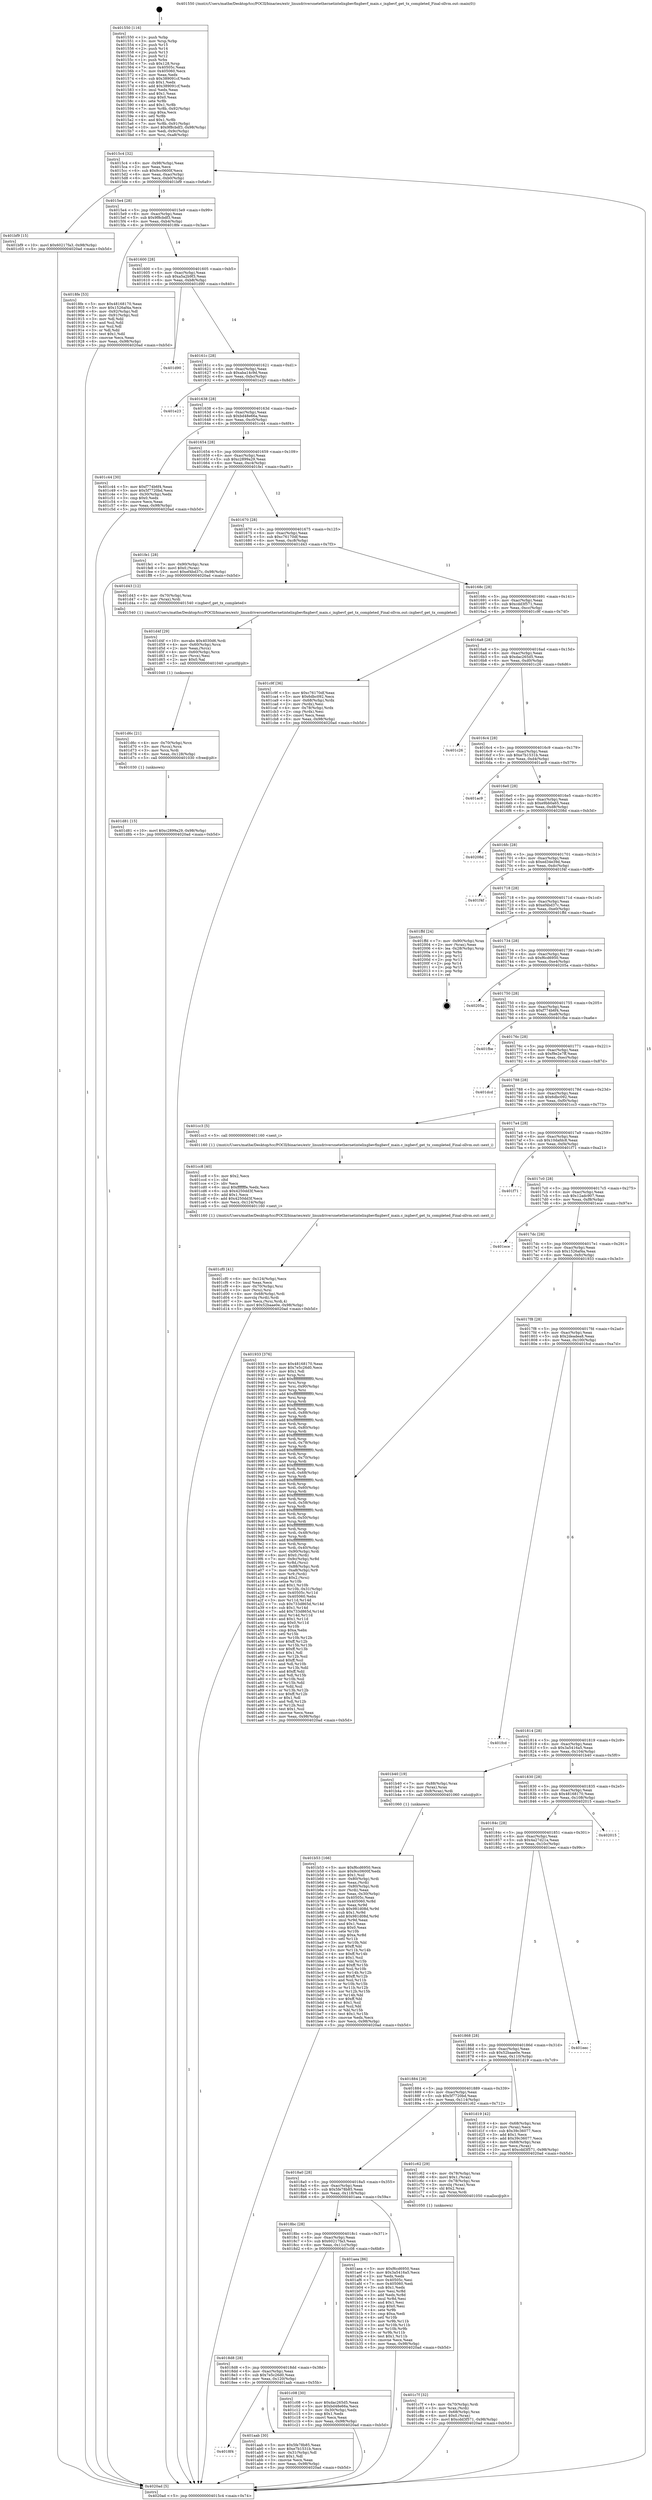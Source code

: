 digraph "0x401550" {
  label = "0x401550 (/mnt/c/Users/mathe/Desktop/tcc/POCII/binaries/extr_linuxdriversnetethernetintelixgbevfixgbevf_main.c_ixgbevf_get_tx_completed_Final-ollvm.out::main(0))"
  labelloc = "t"
  node[shape=record]

  Entry [label="",width=0.3,height=0.3,shape=circle,fillcolor=black,style=filled]
  "0x4015c4" [label="{
     0x4015c4 [32]\l
     | [instrs]\l
     &nbsp;&nbsp;0x4015c4 \<+6\>: mov -0x98(%rbp),%eax\l
     &nbsp;&nbsp;0x4015ca \<+2\>: mov %eax,%ecx\l
     &nbsp;&nbsp;0x4015cc \<+6\>: sub $0x9cc0600f,%ecx\l
     &nbsp;&nbsp;0x4015d2 \<+6\>: mov %eax,-0xac(%rbp)\l
     &nbsp;&nbsp;0x4015d8 \<+6\>: mov %ecx,-0xb0(%rbp)\l
     &nbsp;&nbsp;0x4015de \<+6\>: je 0000000000401bf9 \<main+0x6a9\>\l
  }"]
  "0x401bf9" [label="{
     0x401bf9 [15]\l
     | [instrs]\l
     &nbsp;&nbsp;0x401bf9 \<+10\>: movl $0x60217fa3,-0x98(%rbp)\l
     &nbsp;&nbsp;0x401c03 \<+5\>: jmp 00000000004020ad \<main+0xb5d\>\l
  }"]
  "0x4015e4" [label="{
     0x4015e4 [28]\l
     | [instrs]\l
     &nbsp;&nbsp;0x4015e4 \<+5\>: jmp 00000000004015e9 \<main+0x99\>\l
     &nbsp;&nbsp;0x4015e9 \<+6\>: mov -0xac(%rbp),%eax\l
     &nbsp;&nbsp;0x4015ef \<+5\>: sub $0x9f8cbdf3,%eax\l
     &nbsp;&nbsp;0x4015f4 \<+6\>: mov %eax,-0xb4(%rbp)\l
     &nbsp;&nbsp;0x4015fa \<+6\>: je 00000000004018fe \<main+0x3ae\>\l
  }"]
  Exit [label="",width=0.3,height=0.3,shape=circle,fillcolor=black,style=filled,peripheries=2]
  "0x4018fe" [label="{
     0x4018fe [53]\l
     | [instrs]\l
     &nbsp;&nbsp;0x4018fe \<+5\>: mov $0x48168170,%eax\l
     &nbsp;&nbsp;0x401903 \<+5\>: mov $0x1526af4a,%ecx\l
     &nbsp;&nbsp;0x401908 \<+6\>: mov -0x92(%rbp),%dl\l
     &nbsp;&nbsp;0x40190e \<+7\>: mov -0x91(%rbp),%sil\l
     &nbsp;&nbsp;0x401915 \<+3\>: mov %dl,%dil\l
     &nbsp;&nbsp;0x401918 \<+3\>: and %sil,%dil\l
     &nbsp;&nbsp;0x40191b \<+3\>: xor %sil,%dl\l
     &nbsp;&nbsp;0x40191e \<+3\>: or %dl,%dil\l
     &nbsp;&nbsp;0x401921 \<+4\>: test $0x1,%dil\l
     &nbsp;&nbsp;0x401925 \<+3\>: cmovne %ecx,%eax\l
     &nbsp;&nbsp;0x401928 \<+6\>: mov %eax,-0x98(%rbp)\l
     &nbsp;&nbsp;0x40192e \<+5\>: jmp 00000000004020ad \<main+0xb5d\>\l
  }"]
  "0x401600" [label="{
     0x401600 [28]\l
     | [instrs]\l
     &nbsp;&nbsp;0x401600 \<+5\>: jmp 0000000000401605 \<main+0xb5\>\l
     &nbsp;&nbsp;0x401605 \<+6\>: mov -0xac(%rbp),%eax\l
     &nbsp;&nbsp;0x40160b \<+5\>: sub $0xa5a2b9f3,%eax\l
     &nbsp;&nbsp;0x401610 \<+6\>: mov %eax,-0xb8(%rbp)\l
     &nbsp;&nbsp;0x401616 \<+6\>: je 0000000000401d90 \<main+0x840\>\l
  }"]
  "0x4020ad" [label="{
     0x4020ad [5]\l
     | [instrs]\l
     &nbsp;&nbsp;0x4020ad \<+5\>: jmp 00000000004015c4 \<main+0x74\>\l
  }"]
  "0x401550" [label="{
     0x401550 [116]\l
     | [instrs]\l
     &nbsp;&nbsp;0x401550 \<+1\>: push %rbp\l
     &nbsp;&nbsp;0x401551 \<+3\>: mov %rsp,%rbp\l
     &nbsp;&nbsp;0x401554 \<+2\>: push %r15\l
     &nbsp;&nbsp;0x401556 \<+2\>: push %r14\l
     &nbsp;&nbsp;0x401558 \<+2\>: push %r13\l
     &nbsp;&nbsp;0x40155a \<+2\>: push %r12\l
     &nbsp;&nbsp;0x40155c \<+1\>: push %rbx\l
     &nbsp;&nbsp;0x40155d \<+7\>: sub $0x128,%rsp\l
     &nbsp;&nbsp;0x401564 \<+7\>: mov 0x40505c,%eax\l
     &nbsp;&nbsp;0x40156b \<+7\>: mov 0x405060,%ecx\l
     &nbsp;&nbsp;0x401572 \<+2\>: mov %eax,%edx\l
     &nbsp;&nbsp;0x401574 \<+6\>: sub $0x389091cf,%edx\l
     &nbsp;&nbsp;0x40157a \<+3\>: sub $0x1,%edx\l
     &nbsp;&nbsp;0x40157d \<+6\>: add $0x389091cf,%edx\l
     &nbsp;&nbsp;0x401583 \<+3\>: imul %edx,%eax\l
     &nbsp;&nbsp;0x401586 \<+3\>: and $0x1,%eax\l
     &nbsp;&nbsp;0x401589 \<+3\>: cmp $0x0,%eax\l
     &nbsp;&nbsp;0x40158c \<+4\>: sete %r8b\l
     &nbsp;&nbsp;0x401590 \<+4\>: and $0x1,%r8b\l
     &nbsp;&nbsp;0x401594 \<+7\>: mov %r8b,-0x92(%rbp)\l
     &nbsp;&nbsp;0x40159b \<+3\>: cmp $0xa,%ecx\l
     &nbsp;&nbsp;0x40159e \<+4\>: setl %r8b\l
     &nbsp;&nbsp;0x4015a2 \<+4\>: and $0x1,%r8b\l
     &nbsp;&nbsp;0x4015a6 \<+7\>: mov %r8b,-0x91(%rbp)\l
     &nbsp;&nbsp;0x4015ad \<+10\>: movl $0x9f8cbdf3,-0x98(%rbp)\l
     &nbsp;&nbsp;0x4015b7 \<+6\>: mov %edi,-0x9c(%rbp)\l
     &nbsp;&nbsp;0x4015bd \<+7\>: mov %rsi,-0xa8(%rbp)\l
  }"]
  "0x401d81" [label="{
     0x401d81 [15]\l
     | [instrs]\l
     &nbsp;&nbsp;0x401d81 \<+10\>: movl $0xc2899a29,-0x98(%rbp)\l
     &nbsp;&nbsp;0x401d8b \<+5\>: jmp 00000000004020ad \<main+0xb5d\>\l
  }"]
  "0x401d90" [label="{
     0x401d90\l
  }", style=dashed]
  "0x40161c" [label="{
     0x40161c [28]\l
     | [instrs]\l
     &nbsp;&nbsp;0x40161c \<+5\>: jmp 0000000000401621 \<main+0xd1\>\l
     &nbsp;&nbsp;0x401621 \<+6\>: mov -0xac(%rbp),%eax\l
     &nbsp;&nbsp;0x401627 \<+5\>: sub $0xaba14c9d,%eax\l
     &nbsp;&nbsp;0x40162c \<+6\>: mov %eax,-0xbc(%rbp)\l
     &nbsp;&nbsp;0x401632 \<+6\>: je 0000000000401e23 \<main+0x8d3\>\l
  }"]
  "0x401d6c" [label="{
     0x401d6c [21]\l
     | [instrs]\l
     &nbsp;&nbsp;0x401d6c \<+4\>: mov -0x70(%rbp),%rcx\l
     &nbsp;&nbsp;0x401d70 \<+3\>: mov (%rcx),%rcx\l
     &nbsp;&nbsp;0x401d73 \<+3\>: mov %rcx,%rdi\l
     &nbsp;&nbsp;0x401d76 \<+6\>: mov %eax,-0x128(%rbp)\l
     &nbsp;&nbsp;0x401d7c \<+5\>: call 0000000000401030 \<free@plt\>\l
     | [calls]\l
     &nbsp;&nbsp;0x401030 \{1\} (unknown)\l
  }"]
  "0x401e23" [label="{
     0x401e23\l
  }", style=dashed]
  "0x401638" [label="{
     0x401638 [28]\l
     | [instrs]\l
     &nbsp;&nbsp;0x401638 \<+5\>: jmp 000000000040163d \<main+0xed\>\l
     &nbsp;&nbsp;0x40163d \<+6\>: mov -0xac(%rbp),%eax\l
     &nbsp;&nbsp;0x401643 \<+5\>: sub $0xbd48e66a,%eax\l
     &nbsp;&nbsp;0x401648 \<+6\>: mov %eax,-0xc0(%rbp)\l
     &nbsp;&nbsp;0x40164e \<+6\>: je 0000000000401c44 \<main+0x6f4\>\l
  }"]
  "0x401d4f" [label="{
     0x401d4f [29]\l
     | [instrs]\l
     &nbsp;&nbsp;0x401d4f \<+10\>: movabs $0x4030d6,%rdi\l
     &nbsp;&nbsp;0x401d59 \<+4\>: mov -0x60(%rbp),%rcx\l
     &nbsp;&nbsp;0x401d5d \<+2\>: mov %eax,(%rcx)\l
     &nbsp;&nbsp;0x401d5f \<+4\>: mov -0x60(%rbp),%rcx\l
     &nbsp;&nbsp;0x401d63 \<+2\>: mov (%rcx),%esi\l
     &nbsp;&nbsp;0x401d65 \<+2\>: mov $0x0,%al\l
     &nbsp;&nbsp;0x401d67 \<+5\>: call 0000000000401040 \<printf@plt\>\l
     | [calls]\l
     &nbsp;&nbsp;0x401040 \{1\} (unknown)\l
  }"]
  "0x401c44" [label="{
     0x401c44 [30]\l
     | [instrs]\l
     &nbsp;&nbsp;0x401c44 \<+5\>: mov $0xf774b6f4,%eax\l
     &nbsp;&nbsp;0x401c49 \<+5\>: mov $0x5f7720bd,%ecx\l
     &nbsp;&nbsp;0x401c4e \<+3\>: mov -0x30(%rbp),%edx\l
     &nbsp;&nbsp;0x401c51 \<+3\>: cmp $0x0,%edx\l
     &nbsp;&nbsp;0x401c54 \<+3\>: cmove %ecx,%eax\l
     &nbsp;&nbsp;0x401c57 \<+6\>: mov %eax,-0x98(%rbp)\l
     &nbsp;&nbsp;0x401c5d \<+5\>: jmp 00000000004020ad \<main+0xb5d\>\l
  }"]
  "0x401654" [label="{
     0x401654 [28]\l
     | [instrs]\l
     &nbsp;&nbsp;0x401654 \<+5\>: jmp 0000000000401659 \<main+0x109\>\l
     &nbsp;&nbsp;0x401659 \<+6\>: mov -0xac(%rbp),%eax\l
     &nbsp;&nbsp;0x40165f \<+5\>: sub $0xc2899a29,%eax\l
     &nbsp;&nbsp;0x401664 \<+6\>: mov %eax,-0xc4(%rbp)\l
     &nbsp;&nbsp;0x40166a \<+6\>: je 0000000000401fe1 \<main+0xa91\>\l
  }"]
  "0x401cf0" [label="{
     0x401cf0 [41]\l
     | [instrs]\l
     &nbsp;&nbsp;0x401cf0 \<+6\>: mov -0x124(%rbp),%ecx\l
     &nbsp;&nbsp;0x401cf6 \<+3\>: imul %eax,%ecx\l
     &nbsp;&nbsp;0x401cf9 \<+4\>: mov -0x70(%rbp),%rsi\l
     &nbsp;&nbsp;0x401cfd \<+3\>: mov (%rsi),%rsi\l
     &nbsp;&nbsp;0x401d00 \<+4\>: mov -0x68(%rbp),%rdi\l
     &nbsp;&nbsp;0x401d04 \<+3\>: movslq (%rdi),%rdi\l
     &nbsp;&nbsp;0x401d07 \<+3\>: mov %ecx,(%rsi,%rdi,4)\l
     &nbsp;&nbsp;0x401d0a \<+10\>: movl $0x52baae0e,-0x98(%rbp)\l
     &nbsp;&nbsp;0x401d14 \<+5\>: jmp 00000000004020ad \<main+0xb5d\>\l
  }"]
  "0x401fe1" [label="{
     0x401fe1 [28]\l
     | [instrs]\l
     &nbsp;&nbsp;0x401fe1 \<+7\>: mov -0x90(%rbp),%rax\l
     &nbsp;&nbsp;0x401fe8 \<+6\>: movl $0x0,(%rax)\l
     &nbsp;&nbsp;0x401fee \<+10\>: movl $0xef4bd37c,-0x98(%rbp)\l
     &nbsp;&nbsp;0x401ff8 \<+5\>: jmp 00000000004020ad \<main+0xb5d\>\l
  }"]
  "0x401670" [label="{
     0x401670 [28]\l
     | [instrs]\l
     &nbsp;&nbsp;0x401670 \<+5\>: jmp 0000000000401675 \<main+0x125\>\l
     &nbsp;&nbsp;0x401675 \<+6\>: mov -0xac(%rbp),%eax\l
     &nbsp;&nbsp;0x40167b \<+5\>: sub $0xc76170df,%eax\l
     &nbsp;&nbsp;0x401680 \<+6\>: mov %eax,-0xc8(%rbp)\l
     &nbsp;&nbsp;0x401686 \<+6\>: je 0000000000401d43 \<main+0x7f3\>\l
  }"]
  "0x401cc8" [label="{
     0x401cc8 [40]\l
     | [instrs]\l
     &nbsp;&nbsp;0x401cc8 \<+5\>: mov $0x2,%ecx\l
     &nbsp;&nbsp;0x401ccd \<+1\>: cltd\l
     &nbsp;&nbsp;0x401cce \<+2\>: idiv %ecx\l
     &nbsp;&nbsp;0x401cd0 \<+6\>: imul $0xfffffffe,%edx,%ecx\l
     &nbsp;&nbsp;0x401cd6 \<+6\>: sub $0x4250dd3f,%ecx\l
     &nbsp;&nbsp;0x401cdc \<+3\>: add $0x1,%ecx\l
     &nbsp;&nbsp;0x401cdf \<+6\>: add $0x4250dd3f,%ecx\l
     &nbsp;&nbsp;0x401ce5 \<+6\>: mov %ecx,-0x124(%rbp)\l
     &nbsp;&nbsp;0x401ceb \<+5\>: call 0000000000401160 \<next_i\>\l
     | [calls]\l
     &nbsp;&nbsp;0x401160 \{1\} (/mnt/c/Users/mathe/Desktop/tcc/POCII/binaries/extr_linuxdriversnetethernetintelixgbevfixgbevf_main.c_ixgbevf_get_tx_completed_Final-ollvm.out::next_i)\l
  }"]
  "0x401d43" [label="{
     0x401d43 [12]\l
     | [instrs]\l
     &nbsp;&nbsp;0x401d43 \<+4\>: mov -0x70(%rbp),%rax\l
     &nbsp;&nbsp;0x401d47 \<+3\>: mov (%rax),%rdi\l
     &nbsp;&nbsp;0x401d4a \<+5\>: call 0000000000401540 \<ixgbevf_get_tx_completed\>\l
     | [calls]\l
     &nbsp;&nbsp;0x401540 \{1\} (/mnt/c/Users/mathe/Desktop/tcc/POCII/binaries/extr_linuxdriversnetethernetintelixgbevfixgbevf_main.c_ixgbevf_get_tx_completed_Final-ollvm.out::ixgbevf_get_tx_completed)\l
  }"]
  "0x40168c" [label="{
     0x40168c [28]\l
     | [instrs]\l
     &nbsp;&nbsp;0x40168c \<+5\>: jmp 0000000000401691 \<main+0x141\>\l
     &nbsp;&nbsp;0x401691 \<+6\>: mov -0xac(%rbp),%eax\l
     &nbsp;&nbsp;0x401697 \<+5\>: sub $0xcdd3f571,%eax\l
     &nbsp;&nbsp;0x40169c \<+6\>: mov %eax,-0xcc(%rbp)\l
     &nbsp;&nbsp;0x4016a2 \<+6\>: je 0000000000401c9f \<main+0x74f\>\l
  }"]
  "0x401c7f" [label="{
     0x401c7f [32]\l
     | [instrs]\l
     &nbsp;&nbsp;0x401c7f \<+4\>: mov -0x70(%rbp),%rdi\l
     &nbsp;&nbsp;0x401c83 \<+3\>: mov %rax,(%rdi)\l
     &nbsp;&nbsp;0x401c86 \<+4\>: mov -0x68(%rbp),%rax\l
     &nbsp;&nbsp;0x401c8a \<+6\>: movl $0x0,(%rax)\l
     &nbsp;&nbsp;0x401c90 \<+10\>: movl $0xcdd3f571,-0x98(%rbp)\l
     &nbsp;&nbsp;0x401c9a \<+5\>: jmp 00000000004020ad \<main+0xb5d\>\l
  }"]
  "0x401c9f" [label="{
     0x401c9f [36]\l
     | [instrs]\l
     &nbsp;&nbsp;0x401c9f \<+5\>: mov $0xc76170df,%eax\l
     &nbsp;&nbsp;0x401ca4 \<+5\>: mov $0x6dbc092,%ecx\l
     &nbsp;&nbsp;0x401ca9 \<+4\>: mov -0x68(%rbp),%rdx\l
     &nbsp;&nbsp;0x401cad \<+2\>: mov (%rdx),%esi\l
     &nbsp;&nbsp;0x401caf \<+4\>: mov -0x78(%rbp),%rdx\l
     &nbsp;&nbsp;0x401cb3 \<+2\>: cmp (%rdx),%esi\l
     &nbsp;&nbsp;0x401cb5 \<+3\>: cmovl %ecx,%eax\l
     &nbsp;&nbsp;0x401cb8 \<+6\>: mov %eax,-0x98(%rbp)\l
     &nbsp;&nbsp;0x401cbe \<+5\>: jmp 00000000004020ad \<main+0xb5d\>\l
  }"]
  "0x4016a8" [label="{
     0x4016a8 [28]\l
     | [instrs]\l
     &nbsp;&nbsp;0x4016a8 \<+5\>: jmp 00000000004016ad \<main+0x15d\>\l
     &nbsp;&nbsp;0x4016ad \<+6\>: mov -0xac(%rbp),%eax\l
     &nbsp;&nbsp;0x4016b3 \<+5\>: sub $0xdac265d5,%eax\l
     &nbsp;&nbsp;0x4016b8 \<+6\>: mov %eax,-0xd0(%rbp)\l
     &nbsp;&nbsp;0x4016be \<+6\>: je 0000000000401c26 \<main+0x6d6\>\l
  }"]
  "0x401b53" [label="{
     0x401b53 [166]\l
     | [instrs]\l
     &nbsp;&nbsp;0x401b53 \<+5\>: mov $0xf6cd6950,%ecx\l
     &nbsp;&nbsp;0x401b58 \<+5\>: mov $0x9cc0600f,%edx\l
     &nbsp;&nbsp;0x401b5d \<+3\>: mov $0x1,%sil\l
     &nbsp;&nbsp;0x401b60 \<+4\>: mov -0x80(%rbp),%rdi\l
     &nbsp;&nbsp;0x401b64 \<+2\>: mov %eax,(%rdi)\l
     &nbsp;&nbsp;0x401b66 \<+4\>: mov -0x80(%rbp),%rdi\l
     &nbsp;&nbsp;0x401b6a \<+2\>: mov (%rdi),%eax\l
     &nbsp;&nbsp;0x401b6c \<+3\>: mov %eax,-0x30(%rbp)\l
     &nbsp;&nbsp;0x401b6f \<+7\>: mov 0x40505c,%eax\l
     &nbsp;&nbsp;0x401b76 \<+8\>: mov 0x405060,%r8d\l
     &nbsp;&nbsp;0x401b7e \<+3\>: mov %eax,%r9d\l
     &nbsp;&nbsp;0x401b81 \<+7\>: sub $0x981d08d,%r9d\l
     &nbsp;&nbsp;0x401b88 \<+4\>: sub $0x1,%r9d\l
     &nbsp;&nbsp;0x401b8c \<+7\>: add $0x981d08d,%r9d\l
     &nbsp;&nbsp;0x401b93 \<+4\>: imul %r9d,%eax\l
     &nbsp;&nbsp;0x401b97 \<+3\>: and $0x1,%eax\l
     &nbsp;&nbsp;0x401b9a \<+3\>: cmp $0x0,%eax\l
     &nbsp;&nbsp;0x401b9d \<+4\>: sete %r10b\l
     &nbsp;&nbsp;0x401ba1 \<+4\>: cmp $0xa,%r8d\l
     &nbsp;&nbsp;0x401ba5 \<+4\>: setl %r11b\l
     &nbsp;&nbsp;0x401ba9 \<+3\>: mov %r10b,%bl\l
     &nbsp;&nbsp;0x401bac \<+3\>: xor $0xff,%bl\l
     &nbsp;&nbsp;0x401baf \<+3\>: mov %r11b,%r14b\l
     &nbsp;&nbsp;0x401bb2 \<+4\>: xor $0xff,%r14b\l
     &nbsp;&nbsp;0x401bb6 \<+4\>: xor $0x1,%sil\l
     &nbsp;&nbsp;0x401bba \<+3\>: mov %bl,%r15b\l
     &nbsp;&nbsp;0x401bbd \<+4\>: and $0xff,%r15b\l
     &nbsp;&nbsp;0x401bc1 \<+3\>: and %sil,%r10b\l
     &nbsp;&nbsp;0x401bc4 \<+3\>: mov %r14b,%r12b\l
     &nbsp;&nbsp;0x401bc7 \<+4\>: and $0xff,%r12b\l
     &nbsp;&nbsp;0x401bcb \<+3\>: and %sil,%r11b\l
     &nbsp;&nbsp;0x401bce \<+3\>: or %r10b,%r15b\l
     &nbsp;&nbsp;0x401bd1 \<+3\>: or %r11b,%r12b\l
     &nbsp;&nbsp;0x401bd4 \<+3\>: xor %r12b,%r15b\l
     &nbsp;&nbsp;0x401bd7 \<+3\>: or %r14b,%bl\l
     &nbsp;&nbsp;0x401bda \<+3\>: xor $0xff,%bl\l
     &nbsp;&nbsp;0x401bdd \<+4\>: or $0x1,%sil\l
     &nbsp;&nbsp;0x401be1 \<+3\>: and %sil,%bl\l
     &nbsp;&nbsp;0x401be4 \<+3\>: or %bl,%r15b\l
     &nbsp;&nbsp;0x401be7 \<+4\>: test $0x1,%r15b\l
     &nbsp;&nbsp;0x401beb \<+3\>: cmovne %edx,%ecx\l
     &nbsp;&nbsp;0x401bee \<+6\>: mov %ecx,-0x98(%rbp)\l
     &nbsp;&nbsp;0x401bf4 \<+5\>: jmp 00000000004020ad \<main+0xb5d\>\l
  }"]
  "0x401c26" [label="{
     0x401c26\l
  }", style=dashed]
  "0x4016c4" [label="{
     0x4016c4 [28]\l
     | [instrs]\l
     &nbsp;&nbsp;0x4016c4 \<+5\>: jmp 00000000004016c9 \<main+0x179\>\l
     &nbsp;&nbsp;0x4016c9 \<+6\>: mov -0xac(%rbp),%eax\l
     &nbsp;&nbsp;0x4016cf \<+5\>: sub $0xe7b1531b,%eax\l
     &nbsp;&nbsp;0x4016d4 \<+6\>: mov %eax,-0xd4(%rbp)\l
     &nbsp;&nbsp;0x4016da \<+6\>: je 0000000000401ac9 \<main+0x579\>\l
  }"]
  "0x4018f4" [label="{
     0x4018f4\l
  }", style=dashed]
  "0x401ac9" [label="{
     0x401ac9\l
  }", style=dashed]
  "0x4016e0" [label="{
     0x4016e0 [28]\l
     | [instrs]\l
     &nbsp;&nbsp;0x4016e0 \<+5\>: jmp 00000000004016e5 \<main+0x195\>\l
     &nbsp;&nbsp;0x4016e5 \<+6\>: mov -0xac(%rbp),%eax\l
     &nbsp;&nbsp;0x4016eb \<+5\>: sub $0xe9bb0a65,%eax\l
     &nbsp;&nbsp;0x4016f0 \<+6\>: mov %eax,-0xd8(%rbp)\l
     &nbsp;&nbsp;0x4016f6 \<+6\>: je 000000000040208d \<main+0xb3d\>\l
  }"]
  "0x401aab" [label="{
     0x401aab [30]\l
     | [instrs]\l
     &nbsp;&nbsp;0x401aab \<+5\>: mov $0x5fe78b85,%eax\l
     &nbsp;&nbsp;0x401ab0 \<+5\>: mov $0xe7b1531b,%ecx\l
     &nbsp;&nbsp;0x401ab5 \<+3\>: mov -0x31(%rbp),%dl\l
     &nbsp;&nbsp;0x401ab8 \<+3\>: test $0x1,%dl\l
     &nbsp;&nbsp;0x401abb \<+3\>: cmovne %ecx,%eax\l
     &nbsp;&nbsp;0x401abe \<+6\>: mov %eax,-0x98(%rbp)\l
     &nbsp;&nbsp;0x401ac4 \<+5\>: jmp 00000000004020ad \<main+0xb5d\>\l
  }"]
  "0x40208d" [label="{
     0x40208d\l
  }", style=dashed]
  "0x4016fc" [label="{
     0x4016fc [28]\l
     | [instrs]\l
     &nbsp;&nbsp;0x4016fc \<+5\>: jmp 0000000000401701 \<main+0x1b1\>\l
     &nbsp;&nbsp;0x401701 \<+6\>: mov -0xac(%rbp),%eax\l
     &nbsp;&nbsp;0x401707 \<+5\>: sub $0xed34e39d,%eax\l
     &nbsp;&nbsp;0x40170c \<+6\>: mov %eax,-0xdc(%rbp)\l
     &nbsp;&nbsp;0x401712 \<+6\>: je 0000000000401f4f \<main+0x9ff\>\l
  }"]
  "0x4018d8" [label="{
     0x4018d8 [28]\l
     | [instrs]\l
     &nbsp;&nbsp;0x4018d8 \<+5\>: jmp 00000000004018dd \<main+0x38d\>\l
     &nbsp;&nbsp;0x4018dd \<+6\>: mov -0xac(%rbp),%eax\l
     &nbsp;&nbsp;0x4018e3 \<+5\>: sub $0x7e5c26d0,%eax\l
     &nbsp;&nbsp;0x4018e8 \<+6\>: mov %eax,-0x120(%rbp)\l
     &nbsp;&nbsp;0x4018ee \<+6\>: je 0000000000401aab \<main+0x55b\>\l
  }"]
  "0x401f4f" [label="{
     0x401f4f\l
  }", style=dashed]
  "0x401718" [label="{
     0x401718 [28]\l
     | [instrs]\l
     &nbsp;&nbsp;0x401718 \<+5\>: jmp 000000000040171d \<main+0x1cd\>\l
     &nbsp;&nbsp;0x40171d \<+6\>: mov -0xac(%rbp),%eax\l
     &nbsp;&nbsp;0x401723 \<+5\>: sub $0xef4bd37c,%eax\l
     &nbsp;&nbsp;0x401728 \<+6\>: mov %eax,-0xe0(%rbp)\l
     &nbsp;&nbsp;0x40172e \<+6\>: je 0000000000401ffd \<main+0xaad\>\l
  }"]
  "0x401c08" [label="{
     0x401c08 [30]\l
     | [instrs]\l
     &nbsp;&nbsp;0x401c08 \<+5\>: mov $0xdac265d5,%eax\l
     &nbsp;&nbsp;0x401c0d \<+5\>: mov $0xbd48e66a,%ecx\l
     &nbsp;&nbsp;0x401c12 \<+3\>: mov -0x30(%rbp),%edx\l
     &nbsp;&nbsp;0x401c15 \<+3\>: cmp $0x1,%edx\l
     &nbsp;&nbsp;0x401c18 \<+3\>: cmovl %ecx,%eax\l
     &nbsp;&nbsp;0x401c1b \<+6\>: mov %eax,-0x98(%rbp)\l
     &nbsp;&nbsp;0x401c21 \<+5\>: jmp 00000000004020ad \<main+0xb5d\>\l
  }"]
  "0x401ffd" [label="{
     0x401ffd [24]\l
     | [instrs]\l
     &nbsp;&nbsp;0x401ffd \<+7\>: mov -0x90(%rbp),%rax\l
     &nbsp;&nbsp;0x402004 \<+2\>: mov (%rax),%eax\l
     &nbsp;&nbsp;0x402006 \<+4\>: lea -0x28(%rbp),%rsp\l
     &nbsp;&nbsp;0x40200a \<+1\>: pop %rbx\l
     &nbsp;&nbsp;0x40200b \<+2\>: pop %r12\l
     &nbsp;&nbsp;0x40200d \<+2\>: pop %r13\l
     &nbsp;&nbsp;0x40200f \<+2\>: pop %r14\l
     &nbsp;&nbsp;0x402011 \<+2\>: pop %r15\l
     &nbsp;&nbsp;0x402013 \<+1\>: pop %rbp\l
     &nbsp;&nbsp;0x402014 \<+1\>: ret\l
  }"]
  "0x401734" [label="{
     0x401734 [28]\l
     | [instrs]\l
     &nbsp;&nbsp;0x401734 \<+5\>: jmp 0000000000401739 \<main+0x1e9\>\l
     &nbsp;&nbsp;0x401739 \<+6\>: mov -0xac(%rbp),%eax\l
     &nbsp;&nbsp;0x40173f \<+5\>: sub $0xf6cd6950,%eax\l
     &nbsp;&nbsp;0x401744 \<+6\>: mov %eax,-0xe4(%rbp)\l
     &nbsp;&nbsp;0x40174a \<+6\>: je 000000000040205a \<main+0xb0a\>\l
  }"]
  "0x4018bc" [label="{
     0x4018bc [28]\l
     | [instrs]\l
     &nbsp;&nbsp;0x4018bc \<+5\>: jmp 00000000004018c1 \<main+0x371\>\l
     &nbsp;&nbsp;0x4018c1 \<+6\>: mov -0xac(%rbp),%eax\l
     &nbsp;&nbsp;0x4018c7 \<+5\>: sub $0x60217fa3,%eax\l
     &nbsp;&nbsp;0x4018cc \<+6\>: mov %eax,-0x11c(%rbp)\l
     &nbsp;&nbsp;0x4018d2 \<+6\>: je 0000000000401c08 \<main+0x6b8\>\l
  }"]
  "0x40205a" [label="{
     0x40205a\l
  }", style=dashed]
  "0x401750" [label="{
     0x401750 [28]\l
     | [instrs]\l
     &nbsp;&nbsp;0x401750 \<+5\>: jmp 0000000000401755 \<main+0x205\>\l
     &nbsp;&nbsp;0x401755 \<+6\>: mov -0xac(%rbp),%eax\l
     &nbsp;&nbsp;0x40175b \<+5\>: sub $0xf774b6f4,%eax\l
     &nbsp;&nbsp;0x401760 \<+6\>: mov %eax,-0xe8(%rbp)\l
     &nbsp;&nbsp;0x401766 \<+6\>: je 0000000000401fbe \<main+0xa6e\>\l
  }"]
  "0x401aea" [label="{
     0x401aea [86]\l
     | [instrs]\l
     &nbsp;&nbsp;0x401aea \<+5\>: mov $0xf6cd6950,%eax\l
     &nbsp;&nbsp;0x401aef \<+5\>: mov $0x3a5416a5,%ecx\l
     &nbsp;&nbsp;0x401af4 \<+2\>: xor %edx,%edx\l
     &nbsp;&nbsp;0x401af6 \<+7\>: mov 0x40505c,%esi\l
     &nbsp;&nbsp;0x401afd \<+7\>: mov 0x405060,%edi\l
     &nbsp;&nbsp;0x401b04 \<+3\>: sub $0x1,%edx\l
     &nbsp;&nbsp;0x401b07 \<+3\>: mov %esi,%r8d\l
     &nbsp;&nbsp;0x401b0a \<+3\>: add %edx,%r8d\l
     &nbsp;&nbsp;0x401b0d \<+4\>: imul %r8d,%esi\l
     &nbsp;&nbsp;0x401b11 \<+3\>: and $0x1,%esi\l
     &nbsp;&nbsp;0x401b14 \<+3\>: cmp $0x0,%esi\l
     &nbsp;&nbsp;0x401b17 \<+4\>: sete %r9b\l
     &nbsp;&nbsp;0x401b1b \<+3\>: cmp $0xa,%edi\l
     &nbsp;&nbsp;0x401b1e \<+4\>: setl %r10b\l
     &nbsp;&nbsp;0x401b22 \<+3\>: mov %r9b,%r11b\l
     &nbsp;&nbsp;0x401b25 \<+3\>: and %r10b,%r11b\l
     &nbsp;&nbsp;0x401b28 \<+3\>: xor %r10b,%r9b\l
     &nbsp;&nbsp;0x401b2b \<+3\>: or %r9b,%r11b\l
     &nbsp;&nbsp;0x401b2e \<+4\>: test $0x1,%r11b\l
     &nbsp;&nbsp;0x401b32 \<+3\>: cmovne %ecx,%eax\l
     &nbsp;&nbsp;0x401b35 \<+6\>: mov %eax,-0x98(%rbp)\l
     &nbsp;&nbsp;0x401b3b \<+5\>: jmp 00000000004020ad \<main+0xb5d\>\l
  }"]
  "0x401fbe" [label="{
     0x401fbe\l
  }", style=dashed]
  "0x40176c" [label="{
     0x40176c [28]\l
     | [instrs]\l
     &nbsp;&nbsp;0x40176c \<+5\>: jmp 0000000000401771 \<main+0x221\>\l
     &nbsp;&nbsp;0x401771 \<+6\>: mov -0xac(%rbp),%eax\l
     &nbsp;&nbsp;0x401777 \<+5\>: sub $0xf9e2e7ff,%eax\l
     &nbsp;&nbsp;0x40177c \<+6\>: mov %eax,-0xec(%rbp)\l
     &nbsp;&nbsp;0x401782 \<+6\>: je 0000000000401dcd \<main+0x87d\>\l
  }"]
  "0x4018a0" [label="{
     0x4018a0 [28]\l
     | [instrs]\l
     &nbsp;&nbsp;0x4018a0 \<+5\>: jmp 00000000004018a5 \<main+0x355\>\l
     &nbsp;&nbsp;0x4018a5 \<+6\>: mov -0xac(%rbp),%eax\l
     &nbsp;&nbsp;0x4018ab \<+5\>: sub $0x5fe78b85,%eax\l
     &nbsp;&nbsp;0x4018b0 \<+6\>: mov %eax,-0x118(%rbp)\l
     &nbsp;&nbsp;0x4018b6 \<+6\>: je 0000000000401aea \<main+0x59a\>\l
  }"]
  "0x401dcd" [label="{
     0x401dcd\l
  }", style=dashed]
  "0x401788" [label="{
     0x401788 [28]\l
     | [instrs]\l
     &nbsp;&nbsp;0x401788 \<+5\>: jmp 000000000040178d \<main+0x23d\>\l
     &nbsp;&nbsp;0x40178d \<+6\>: mov -0xac(%rbp),%eax\l
     &nbsp;&nbsp;0x401793 \<+5\>: sub $0x6dbc092,%eax\l
     &nbsp;&nbsp;0x401798 \<+6\>: mov %eax,-0xf0(%rbp)\l
     &nbsp;&nbsp;0x40179e \<+6\>: je 0000000000401cc3 \<main+0x773\>\l
  }"]
  "0x401c62" [label="{
     0x401c62 [29]\l
     | [instrs]\l
     &nbsp;&nbsp;0x401c62 \<+4\>: mov -0x78(%rbp),%rax\l
     &nbsp;&nbsp;0x401c66 \<+6\>: movl $0x1,(%rax)\l
     &nbsp;&nbsp;0x401c6c \<+4\>: mov -0x78(%rbp),%rax\l
     &nbsp;&nbsp;0x401c70 \<+3\>: movslq (%rax),%rax\l
     &nbsp;&nbsp;0x401c73 \<+4\>: shl $0x2,%rax\l
     &nbsp;&nbsp;0x401c77 \<+3\>: mov %rax,%rdi\l
     &nbsp;&nbsp;0x401c7a \<+5\>: call 0000000000401050 \<malloc@plt\>\l
     | [calls]\l
     &nbsp;&nbsp;0x401050 \{1\} (unknown)\l
  }"]
  "0x401cc3" [label="{
     0x401cc3 [5]\l
     | [instrs]\l
     &nbsp;&nbsp;0x401cc3 \<+5\>: call 0000000000401160 \<next_i\>\l
     | [calls]\l
     &nbsp;&nbsp;0x401160 \{1\} (/mnt/c/Users/mathe/Desktop/tcc/POCII/binaries/extr_linuxdriversnetethernetintelixgbevfixgbevf_main.c_ixgbevf_get_tx_completed_Final-ollvm.out::next_i)\l
  }"]
  "0x4017a4" [label="{
     0x4017a4 [28]\l
     | [instrs]\l
     &nbsp;&nbsp;0x4017a4 \<+5\>: jmp 00000000004017a9 \<main+0x259\>\l
     &nbsp;&nbsp;0x4017a9 \<+6\>: mov -0xac(%rbp),%eax\l
     &nbsp;&nbsp;0x4017af \<+5\>: sub $0x10dafdc8,%eax\l
     &nbsp;&nbsp;0x4017b4 \<+6\>: mov %eax,-0xf4(%rbp)\l
     &nbsp;&nbsp;0x4017ba \<+6\>: je 0000000000401f71 \<main+0xa21\>\l
  }"]
  "0x401884" [label="{
     0x401884 [28]\l
     | [instrs]\l
     &nbsp;&nbsp;0x401884 \<+5\>: jmp 0000000000401889 \<main+0x339\>\l
     &nbsp;&nbsp;0x401889 \<+6\>: mov -0xac(%rbp),%eax\l
     &nbsp;&nbsp;0x40188f \<+5\>: sub $0x5f7720bd,%eax\l
     &nbsp;&nbsp;0x401894 \<+6\>: mov %eax,-0x114(%rbp)\l
     &nbsp;&nbsp;0x40189a \<+6\>: je 0000000000401c62 \<main+0x712\>\l
  }"]
  "0x401f71" [label="{
     0x401f71\l
  }", style=dashed]
  "0x4017c0" [label="{
     0x4017c0 [28]\l
     | [instrs]\l
     &nbsp;&nbsp;0x4017c0 \<+5\>: jmp 00000000004017c5 \<main+0x275\>\l
     &nbsp;&nbsp;0x4017c5 \<+6\>: mov -0xac(%rbp),%eax\l
     &nbsp;&nbsp;0x4017cb \<+5\>: sub $0x12adc907,%eax\l
     &nbsp;&nbsp;0x4017d0 \<+6\>: mov %eax,-0xf8(%rbp)\l
     &nbsp;&nbsp;0x4017d6 \<+6\>: je 0000000000401ece \<main+0x97e\>\l
  }"]
  "0x401d19" [label="{
     0x401d19 [42]\l
     | [instrs]\l
     &nbsp;&nbsp;0x401d19 \<+4\>: mov -0x68(%rbp),%rax\l
     &nbsp;&nbsp;0x401d1d \<+2\>: mov (%rax),%ecx\l
     &nbsp;&nbsp;0x401d1f \<+6\>: sub $0x39c36077,%ecx\l
     &nbsp;&nbsp;0x401d25 \<+3\>: add $0x1,%ecx\l
     &nbsp;&nbsp;0x401d28 \<+6\>: add $0x39c36077,%ecx\l
     &nbsp;&nbsp;0x401d2e \<+4\>: mov -0x68(%rbp),%rax\l
     &nbsp;&nbsp;0x401d32 \<+2\>: mov %ecx,(%rax)\l
     &nbsp;&nbsp;0x401d34 \<+10\>: movl $0xcdd3f571,-0x98(%rbp)\l
     &nbsp;&nbsp;0x401d3e \<+5\>: jmp 00000000004020ad \<main+0xb5d\>\l
  }"]
  "0x401ece" [label="{
     0x401ece\l
  }", style=dashed]
  "0x4017dc" [label="{
     0x4017dc [28]\l
     | [instrs]\l
     &nbsp;&nbsp;0x4017dc \<+5\>: jmp 00000000004017e1 \<main+0x291\>\l
     &nbsp;&nbsp;0x4017e1 \<+6\>: mov -0xac(%rbp),%eax\l
     &nbsp;&nbsp;0x4017e7 \<+5\>: sub $0x1526af4a,%eax\l
     &nbsp;&nbsp;0x4017ec \<+6\>: mov %eax,-0xfc(%rbp)\l
     &nbsp;&nbsp;0x4017f2 \<+6\>: je 0000000000401933 \<main+0x3e3\>\l
  }"]
  "0x401868" [label="{
     0x401868 [28]\l
     | [instrs]\l
     &nbsp;&nbsp;0x401868 \<+5\>: jmp 000000000040186d \<main+0x31d\>\l
     &nbsp;&nbsp;0x40186d \<+6\>: mov -0xac(%rbp),%eax\l
     &nbsp;&nbsp;0x401873 \<+5\>: sub $0x52baae0e,%eax\l
     &nbsp;&nbsp;0x401878 \<+6\>: mov %eax,-0x110(%rbp)\l
     &nbsp;&nbsp;0x40187e \<+6\>: je 0000000000401d19 \<main+0x7c9\>\l
  }"]
  "0x401933" [label="{
     0x401933 [376]\l
     | [instrs]\l
     &nbsp;&nbsp;0x401933 \<+5\>: mov $0x48168170,%eax\l
     &nbsp;&nbsp;0x401938 \<+5\>: mov $0x7e5c26d0,%ecx\l
     &nbsp;&nbsp;0x40193d \<+2\>: mov $0x1,%dl\l
     &nbsp;&nbsp;0x40193f \<+3\>: mov %rsp,%rsi\l
     &nbsp;&nbsp;0x401942 \<+4\>: add $0xfffffffffffffff0,%rsi\l
     &nbsp;&nbsp;0x401946 \<+3\>: mov %rsi,%rsp\l
     &nbsp;&nbsp;0x401949 \<+7\>: mov %rsi,-0x90(%rbp)\l
     &nbsp;&nbsp;0x401950 \<+3\>: mov %rsp,%rsi\l
     &nbsp;&nbsp;0x401953 \<+4\>: add $0xfffffffffffffff0,%rsi\l
     &nbsp;&nbsp;0x401957 \<+3\>: mov %rsi,%rsp\l
     &nbsp;&nbsp;0x40195a \<+3\>: mov %rsp,%rdi\l
     &nbsp;&nbsp;0x40195d \<+4\>: add $0xfffffffffffffff0,%rdi\l
     &nbsp;&nbsp;0x401961 \<+3\>: mov %rdi,%rsp\l
     &nbsp;&nbsp;0x401964 \<+7\>: mov %rdi,-0x88(%rbp)\l
     &nbsp;&nbsp;0x40196b \<+3\>: mov %rsp,%rdi\l
     &nbsp;&nbsp;0x40196e \<+4\>: add $0xfffffffffffffff0,%rdi\l
     &nbsp;&nbsp;0x401972 \<+3\>: mov %rdi,%rsp\l
     &nbsp;&nbsp;0x401975 \<+4\>: mov %rdi,-0x80(%rbp)\l
     &nbsp;&nbsp;0x401979 \<+3\>: mov %rsp,%rdi\l
     &nbsp;&nbsp;0x40197c \<+4\>: add $0xfffffffffffffff0,%rdi\l
     &nbsp;&nbsp;0x401980 \<+3\>: mov %rdi,%rsp\l
     &nbsp;&nbsp;0x401983 \<+4\>: mov %rdi,-0x78(%rbp)\l
     &nbsp;&nbsp;0x401987 \<+3\>: mov %rsp,%rdi\l
     &nbsp;&nbsp;0x40198a \<+4\>: add $0xfffffffffffffff0,%rdi\l
     &nbsp;&nbsp;0x40198e \<+3\>: mov %rdi,%rsp\l
     &nbsp;&nbsp;0x401991 \<+4\>: mov %rdi,-0x70(%rbp)\l
     &nbsp;&nbsp;0x401995 \<+3\>: mov %rsp,%rdi\l
     &nbsp;&nbsp;0x401998 \<+4\>: add $0xfffffffffffffff0,%rdi\l
     &nbsp;&nbsp;0x40199c \<+3\>: mov %rdi,%rsp\l
     &nbsp;&nbsp;0x40199f \<+4\>: mov %rdi,-0x68(%rbp)\l
     &nbsp;&nbsp;0x4019a3 \<+3\>: mov %rsp,%rdi\l
     &nbsp;&nbsp;0x4019a6 \<+4\>: add $0xfffffffffffffff0,%rdi\l
     &nbsp;&nbsp;0x4019aa \<+3\>: mov %rdi,%rsp\l
     &nbsp;&nbsp;0x4019ad \<+4\>: mov %rdi,-0x60(%rbp)\l
     &nbsp;&nbsp;0x4019b1 \<+3\>: mov %rsp,%rdi\l
     &nbsp;&nbsp;0x4019b4 \<+4\>: add $0xfffffffffffffff0,%rdi\l
     &nbsp;&nbsp;0x4019b8 \<+3\>: mov %rdi,%rsp\l
     &nbsp;&nbsp;0x4019bb \<+4\>: mov %rdi,-0x58(%rbp)\l
     &nbsp;&nbsp;0x4019bf \<+3\>: mov %rsp,%rdi\l
     &nbsp;&nbsp;0x4019c2 \<+4\>: add $0xfffffffffffffff0,%rdi\l
     &nbsp;&nbsp;0x4019c6 \<+3\>: mov %rdi,%rsp\l
     &nbsp;&nbsp;0x4019c9 \<+4\>: mov %rdi,-0x50(%rbp)\l
     &nbsp;&nbsp;0x4019cd \<+3\>: mov %rsp,%rdi\l
     &nbsp;&nbsp;0x4019d0 \<+4\>: add $0xfffffffffffffff0,%rdi\l
     &nbsp;&nbsp;0x4019d4 \<+3\>: mov %rdi,%rsp\l
     &nbsp;&nbsp;0x4019d7 \<+4\>: mov %rdi,-0x48(%rbp)\l
     &nbsp;&nbsp;0x4019db \<+3\>: mov %rsp,%rdi\l
     &nbsp;&nbsp;0x4019de \<+4\>: add $0xfffffffffffffff0,%rdi\l
     &nbsp;&nbsp;0x4019e2 \<+3\>: mov %rdi,%rsp\l
     &nbsp;&nbsp;0x4019e5 \<+4\>: mov %rdi,-0x40(%rbp)\l
     &nbsp;&nbsp;0x4019e9 \<+7\>: mov -0x90(%rbp),%rdi\l
     &nbsp;&nbsp;0x4019f0 \<+6\>: movl $0x0,(%rdi)\l
     &nbsp;&nbsp;0x4019f6 \<+7\>: mov -0x9c(%rbp),%r8d\l
     &nbsp;&nbsp;0x4019fd \<+3\>: mov %r8d,(%rsi)\l
     &nbsp;&nbsp;0x401a00 \<+7\>: mov -0x88(%rbp),%rdi\l
     &nbsp;&nbsp;0x401a07 \<+7\>: mov -0xa8(%rbp),%r9\l
     &nbsp;&nbsp;0x401a0e \<+3\>: mov %r9,(%rdi)\l
     &nbsp;&nbsp;0x401a11 \<+3\>: cmpl $0x2,(%rsi)\l
     &nbsp;&nbsp;0x401a14 \<+4\>: setne %r10b\l
     &nbsp;&nbsp;0x401a18 \<+4\>: and $0x1,%r10b\l
     &nbsp;&nbsp;0x401a1c \<+4\>: mov %r10b,-0x31(%rbp)\l
     &nbsp;&nbsp;0x401a20 \<+8\>: mov 0x40505c,%r11d\l
     &nbsp;&nbsp;0x401a28 \<+7\>: mov 0x405060,%ebx\l
     &nbsp;&nbsp;0x401a2f \<+3\>: mov %r11d,%r14d\l
     &nbsp;&nbsp;0x401a32 \<+7\>: sub $0x733d865d,%r14d\l
     &nbsp;&nbsp;0x401a39 \<+4\>: sub $0x1,%r14d\l
     &nbsp;&nbsp;0x401a3d \<+7\>: add $0x733d865d,%r14d\l
     &nbsp;&nbsp;0x401a44 \<+4\>: imul %r14d,%r11d\l
     &nbsp;&nbsp;0x401a48 \<+4\>: and $0x1,%r11d\l
     &nbsp;&nbsp;0x401a4c \<+4\>: cmp $0x0,%r11d\l
     &nbsp;&nbsp;0x401a50 \<+4\>: sete %r10b\l
     &nbsp;&nbsp;0x401a54 \<+3\>: cmp $0xa,%ebx\l
     &nbsp;&nbsp;0x401a57 \<+4\>: setl %r15b\l
     &nbsp;&nbsp;0x401a5b \<+3\>: mov %r10b,%r12b\l
     &nbsp;&nbsp;0x401a5e \<+4\>: xor $0xff,%r12b\l
     &nbsp;&nbsp;0x401a62 \<+3\>: mov %r15b,%r13b\l
     &nbsp;&nbsp;0x401a65 \<+4\>: xor $0xff,%r13b\l
     &nbsp;&nbsp;0x401a69 \<+3\>: xor $0x1,%dl\l
     &nbsp;&nbsp;0x401a6c \<+3\>: mov %r12b,%sil\l
     &nbsp;&nbsp;0x401a6f \<+4\>: and $0xff,%sil\l
     &nbsp;&nbsp;0x401a73 \<+3\>: and %dl,%r10b\l
     &nbsp;&nbsp;0x401a76 \<+3\>: mov %r13b,%dil\l
     &nbsp;&nbsp;0x401a79 \<+4\>: and $0xff,%dil\l
     &nbsp;&nbsp;0x401a7d \<+3\>: and %dl,%r15b\l
     &nbsp;&nbsp;0x401a80 \<+3\>: or %r10b,%sil\l
     &nbsp;&nbsp;0x401a83 \<+3\>: or %r15b,%dil\l
     &nbsp;&nbsp;0x401a86 \<+3\>: xor %dil,%sil\l
     &nbsp;&nbsp;0x401a89 \<+3\>: or %r13b,%r12b\l
     &nbsp;&nbsp;0x401a8c \<+4\>: xor $0xff,%r12b\l
     &nbsp;&nbsp;0x401a90 \<+3\>: or $0x1,%dl\l
     &nbsp;&nbsp;0x401a93 \<+3\>: and %dl,%r12b\l
     &nbsp;&nbsp;0x401a96 \<+3\>: or %r12b,%sil\l
     &nbsp;&nbsp;0x401a99 \<+4\>: test $0x1,%sil\l
     &nbsp;&nbsp;0x401a9d \<+3\>: cmovne %ecx,%eax\l
     &nbsp;&nbsp;0x401aa0 \<+6\>: mov %eax,-0x98(%rbp)\l
     &nbsp;&nbsp;0x401aa6 \<+5\>: jmp 00000000004020ad \<main+0xb5d\>\l
  }"]
  "0x4017f8" [label="{
     0x4017f8 [28]\l
     | [instrs]\l
     &nbsp;&nbsp;0x4017f8 \<+5\>: jmp 00000000004017fd \<main+0x2ad\>\l
     &nbsp;&nbsp;0x4017fd \<+6\>: mov -0xac(%rbp),%eax\l
     &nbsp;&nbsp;0x401803 \<+5\>: sub $0x2deadea8,%eax\l
     &nbsp;&nbsp;0x401808 \<+6\>: mov %eax,-0x100(%rbp)\l
     &nbsp;&nbsp;0x40180e \<+6\>: je 0000000000401fcd \<main+0xa7d\>\l
  }"]
  "0x401eec" [label="{
     0x401eec\l
  }", style=dashed]
  "0x40184c" [label="{
     0x40184c [28]\l
     | [instrs]\l
     &nbsp;&nbsp;0x40184c \<+5\>: jmp 0000000000401851 \<main+0x301\>\l
     &nbsp;&nbsp;0x401851 \<+6\>: mov -0xac(%rbp),%eax\l
     &nbsp;&nbsp;0x401857 \<+5\>: sub $0x4a27d21a,%eax\l
     &nbsp;&nbsp;0x40185c \<+6\>: mov %eax,-0x10c(%rbp)\l
     &nbsp;&nbsp;0x401862 \<+6\>: je 0000000000401eec \<main+0x99c\>\l
  }"]
  "0x401fcd" [label="{
     0x401fcd\l
  }", style=dashed]
  "0x401814" [label="{
     0x401814 [28]\l
     | [instrs]\l
     &nbsp;&nbsp;0x401814 \<+5\>: jmp 0000000000401819 \<main+0x2c9\>\l
     &nbsp;&nbsp;0x401819 \<+6\>: mov -0xac(%rbp),%eax\l
     &nbsp;&nbsp;0x40181f \<+5\>: sub $0x3a5416a5,%eax\l
     &nbsp;&nbsp;0x401824 \<+6\>: mov %eax,-0x104(%rbp)\l
     &nbsp;&nbsp;0x40182a \<+6\>: je 0000000000401b40 \<main+0x5f0\>\l
  }"]
  "0x402015" [label="{
     0x402015\l
  }", style=dashed]
  "0x401b40" [label="{
     0x401b40 [19]\l
     | [instrs]\l
     &nbsp;&nbsp;0x401b40 \<+7\>: mov -0x88(%rbp),%rax\l
     &nbsp;&nbsp;0x401b47 \<+3\>: mov (%rax),%rax\l
     &nbsp;&nbsp;0x401b4a \<+4\>: mov 0x8(%rax),%rdi\l
     &nbsp;&nbsp;0x401b4e \<+5\>: call 0000000000401060 \<atoi@plt\>\l
     | [calls]\l
     &nbsp;&nbsp;0x401060 \{1\} (unknown)\l
  }"]
  "0x401830" [label="{
     0x401830 [28]\l
     | [instrs]\l
     &nbsp;&nbsp;0x401830 \<+5\>: jmp 0000000000401835 \<main+0x2e5\>\l
     &nbsp;&nbsp;0x401835 \<+6\>: mov -0xac(%rbp),%eax\l
     &nbsp;&nbsp;0x40183b \<+5\>: sub $0x48168170,%eax\l
     &nbsp;&nbsp;0x401840 \<+6\>: mov %eax,-0x108(%rbp)\l
     &nbsp;&nbsp;0x401846 \<+6\>: je 0000000000402015 \<main+0xac5\>\l
  }"]
  Entry -> "0x401550" [label=" 1"]
  "0x4015c4" -> "0x401bf9" [label=" 1"]
  "0x4015c4" -> "0x4015e4" [label=" 15"]
  "0x401ffd" -> Exit [label=" 1"]
  "0x4015e4" -> "0x4018fe" [label=" 1"]
  "0x4015e4" -> "0x401600" [label=" 14"]
  "0x4018fe" -> "0x4020ad" [label=" 1"]
  "0x401550" -> "0x4015c4" [label=" 1"]
  "0x4020ad" -> "0x4015c4" [label=" 15"]
  "0x401fe1" -> "0x4020ad" [label=" 1"]
  "0x401600" -> "0x401d90" [label=" 0"]
  "0x401600" -> "0x40161c" [label=" 14"]
  "0x401d81" -> "0x4020ad" [label=" 1"]
  "0x40161c" -> "0x401e23" [label=" 0"]
  "0x40161c" -> "0x401638" [label=" 14"]
  "0x401d6c" -> "0x401d81" [label=" 1"]
  "0x401638" -> "0x401c44" [label=" 1"]
  "0x401638" -> "0x401654" [label=" 13"]
  "0x401d4f" -> "0x401d6c" [label=" 1"]
  "0x401654" -> "0x401fe1" [label=" 1"]
  "0x401654" -> "0x401670" [label=" 12"]
  "0x401d43" -> "0x401d4f" [label=" 1"]
  "0x401670" -> "0x401d43" [label=" 1"]
  "0x401670" -> "0x40168c" [label=" 11"]
  "0x401d19" -> "0x4020ad" [label=" 1"]
  "0x40168c" -> "0x401c9f" [label=" 2"]
  "0x40168c" -> "0x4016a8" [label=" 9"]
  "0x401cf0" -> "0x4020ad" [label=" 1"]
  "0x4016a8" -> "0x401c26" [label=" 0"]
  "0x4016a8" -> "0x4016c4" [label=" 9"]
  "0x401cc8" -> "0x401cf0" [label=" 1"]
  "0x4016c4" -> "0x401ac9" [label=" 0"]
  "0x4016c4" -> "0x4016e0" [label=" 9"]
  "0x401cc3" -> "0x401cc8" [label=" 1"]
  "0x4016e0" -> "0x40208d" [label=" 0"]
  "0x4016e0" -> "0x4016fc" [label=" 9"]
  "0x401c9f" -> "0x4020ad" [label=" 2"]
  "0x4016fc" -> "0x401f4f" [label=" 0"]
  "0x4016fc" -> "0x401718" [label=" 9"]
  "0x401c62" -> "0x401c7f" [label=" 1"]
  "0x401718" -> "0x401ffd" [label=" 1"]
  "0x401718" -> "0x401734" [label=" 8"]
  "0x401c44" -> "0x4020ad" [label=" 1"]
  "0x401734" -> "0x40205a" [label=" 0"]
  "0x401734" -> "0x401750" [label=" 8"]
  "0x401bf9" -> "0x4020ad" [label=" 1"]
  "0x401750" -> "0x401fbe" [label=" 0"]
  "0x401750" -> "0x40176c" [label=" 8"]
  "0x401b53" -> "0x4020ad" [label=" 1"]
  "0x40176c" -> "0x401dcd" [label=" 0"]
  "0x40176c" -> "0x401788" [label=" 8"]
  "0x401aea" -> "0x4020ad" [label=" 1"]
  "0x401788" -> "0x401cc3" [label=" 1"]
  "0x401788" -> "0x4017a4" [label=" 7"]
  "0x401aab" -> "0x4020ad" [label=" 1"]
  "0x4017a4" -> "0x401f71" [label=" 0"]
  "0x4017a4" -> "0x4017c0" [label=" 7"]
  "0x4018d8" -> "0x401aab" [label=" 1"]
  "0x4017c0" -> "0x401ece" [label=" 0"]
  "0x4017c0" -> "0x4017dc" [label=" 7"]
  "0x401c7f" -> "0x4020ad" [label=" 1"]
  "0x4017dc" -> "0x401933" [label=" 1"]
  "0x4017dc" -> "0x4017f8" [label=" 6"]
  "0x4018bc" -> "0x401c08" [label=" 1"]
  "0x401933" -> "0x4020ad" [label=" 1"]
  "0x401c08" -> "0x4020ad" [label=" 1"]
  "0x4017f8" -> "0x401fcd" [label=" 0"]
  "0x4017f8" -> "0x401814" [label=" 6"]
  "0x4018a0" -> "0x401aea" [label=" 1"]
  "0x401814" -> "0x401b40" [label=" 1"]
  "0x401814" -> "0x401830" [label=" 5"]
  "0x401b40" -> "0x401b53" [label=" 1"]
  "0x401830" -> "0x402015" [label=" 0"]
  "0x401830" -> "0x40184c" [label=" 5"]
  "0x4018a0" -> "0x4018bc" [label=" 2"]
  "0x40184c" -> "0x401eec" [label=" 0"]
  "0x40184c" -> "0x401868" [label=" 5"]
  "0x4018bc" -> "0x4018d8" [label=" 1"]
  "0x401868" -> "0x401d19" [label=" 1"]
  "0x401868" -> "0x401884" [label=" 4"]
  "0x4018d8" -> "0x4018f4" [label=" 0"]
  "0x401884" -> "0x401c62" [label=" 1"]
  "0x401884" -> "0x4018a0" [label=" 3"]
}
